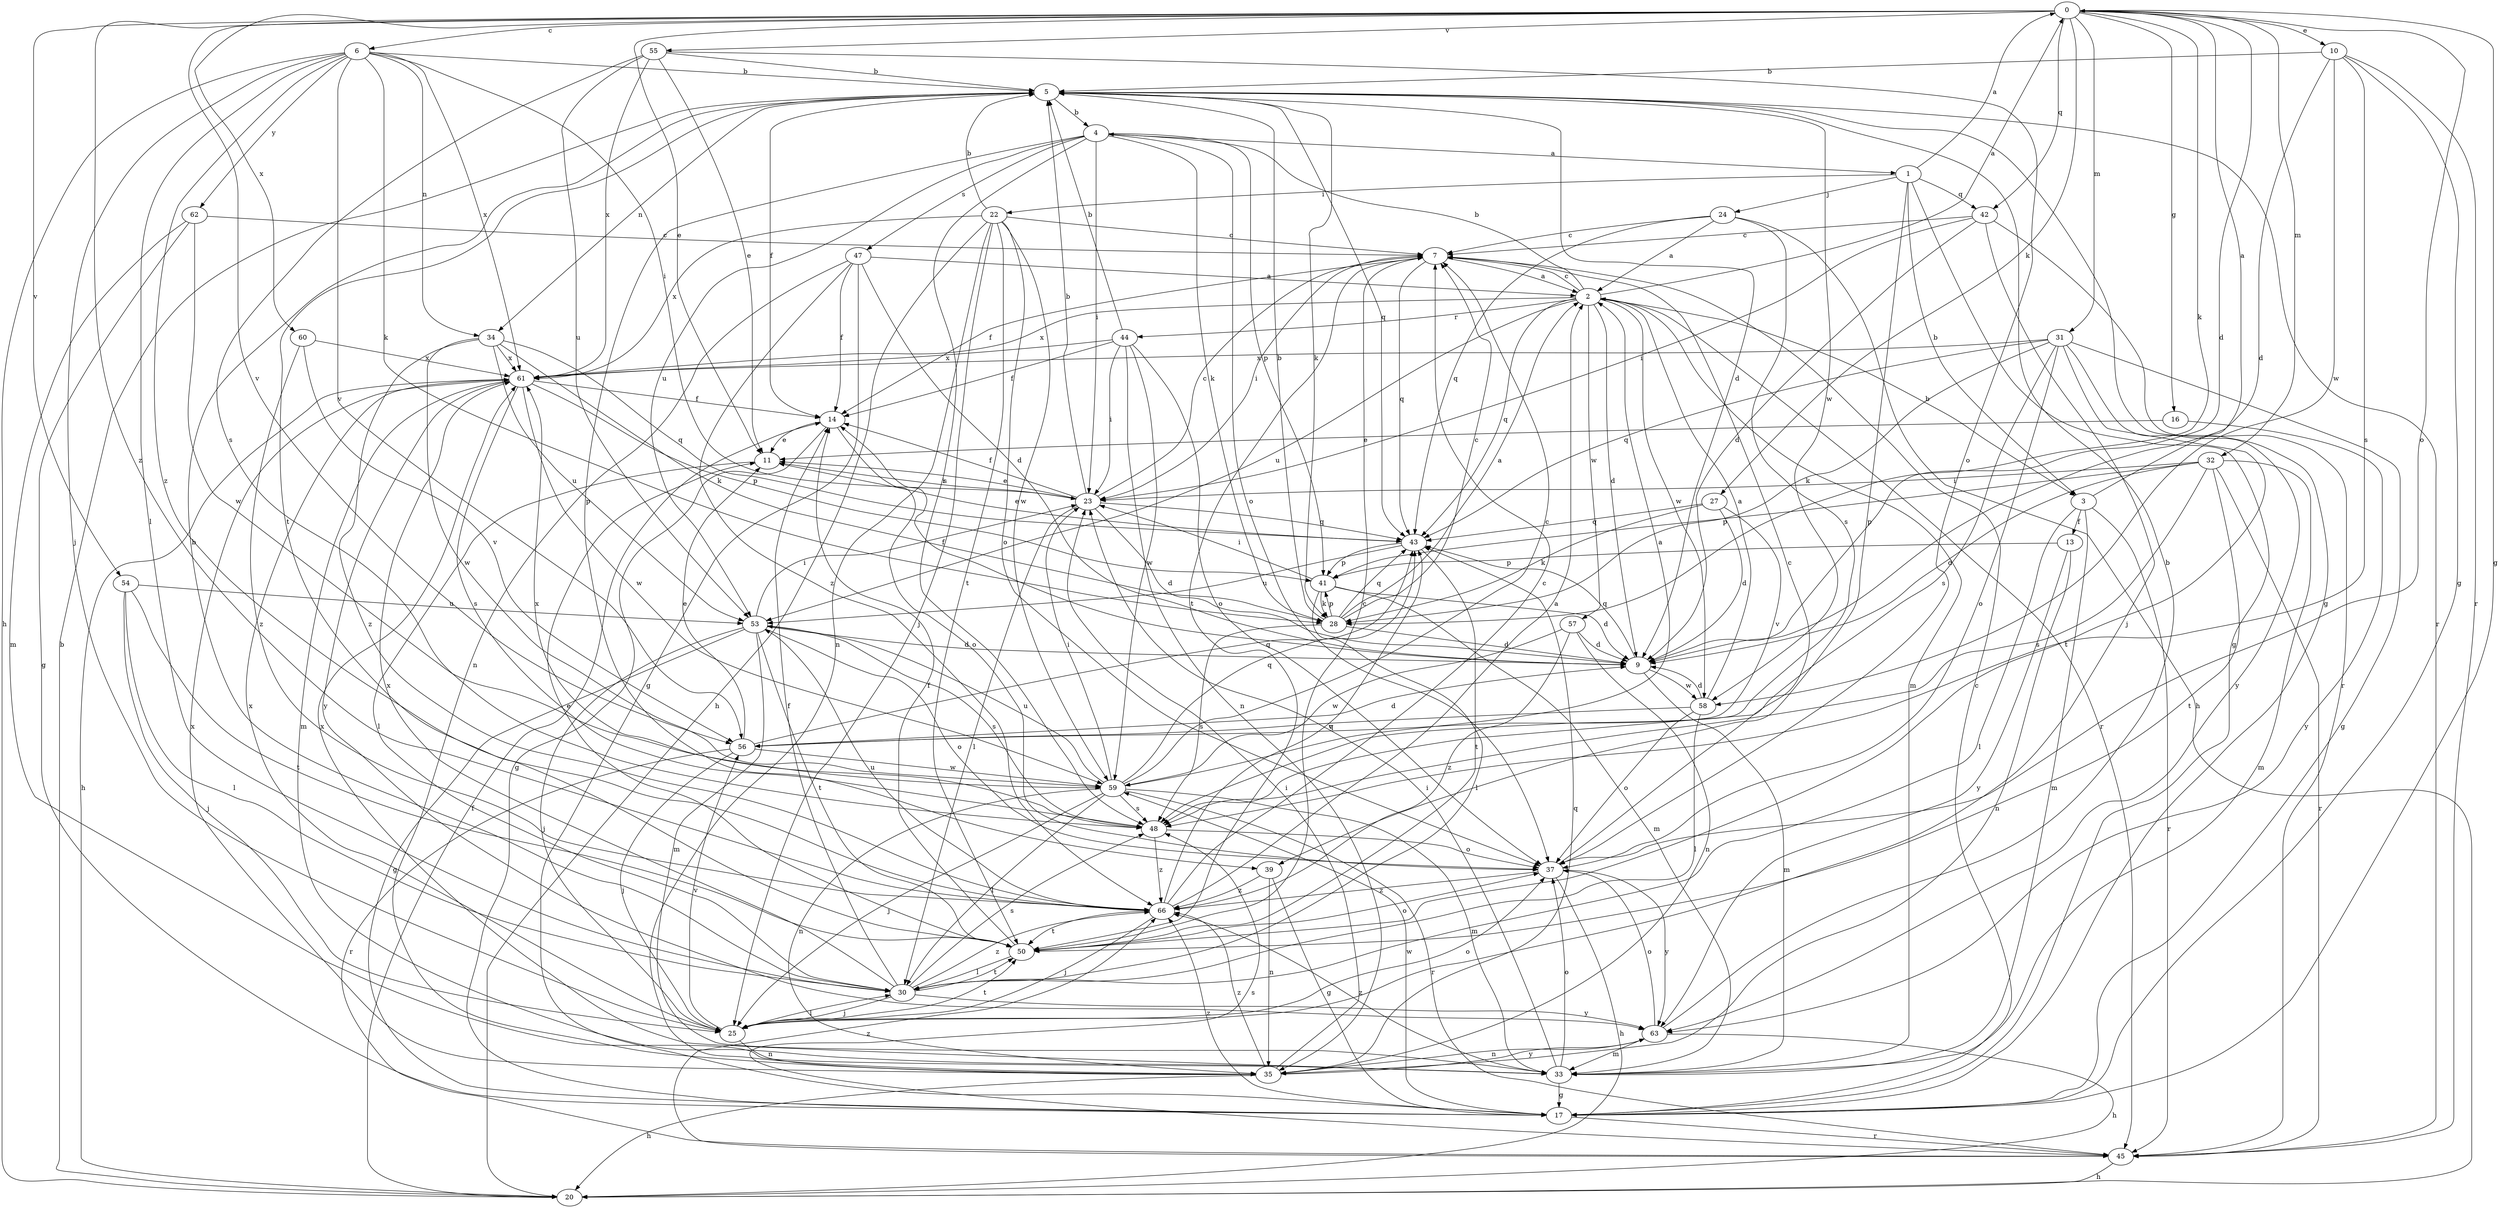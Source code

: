 strict digraph  {
0;
1;
2;
3;
4;
5;
6;
7;
9;
10;
11;
13;
14;
16;
17;
20;
22;
23;
24;
25;
27;
28;
30;
31;
32;
33;
34;
35;
37;
39;
41;
42;
43;
44;
45;
47;
48;
50;
53;
54;
55;
56;
57;
58;
59;
60;
61;
62;
63;
66;
0 -> 6  [label=c];
0 -> 9  [label=d];
0 -> 10  [label=e];
0 -> 11  [label=e];
0 -> 16  [label=g];
0 -> 17  [label=g];
0 -> 27  [label=k];
0 -> 28  [label=k];
0 -> 31  [label=m];
0 -> 32  [label=m];
0 -> 37  [label=o];
0 -> 42  [label=q];
0 -> 54  [label=v];
0 -> 55  [label=v];
0 -> 56  [label=v];
0 -> 60  [label=x];
0 -> 66  [label=z];
1 -> 0  [label=a];
1 -> 3  [label=b];
1 -> 17  [label=g];
1 -> 22  [label=i];
1 -> 24  [label=j];
1 -> 39  [label=p];
1 -> 42  [label=q];
2 -> 0  [label=a];
2 -> 3  [label=b];
2 -> 4  [label=b];
2 -> 7  [label=c];
2 -> 9  [label=d];
2 -> 33  [label=m];
2 -> 43  [label=q];
2 -> 44  [label=r];
2 -> 45  [label=r];
2 -> 53  [label=u];
2 -> 57  [label=w];
2 -> 58  [label=w];
2 -> 61  [label=x];
3 -> 0  [label=a];
3 -> 13  [label=f];
3 -> 30  [label=l];
3 -> 33  [label=m];
3 -> 45  [label=r];
4 -> 1  [label=a];
4 -> 23  [label=i];
4 -> 28  [label=k];
4 -> 37  [label=o];
4 -> 39  [label=p];
4 -> 41  [label=p];
4 -> 47  [label=s];
4 -> 48  [label=s];
4 -> 53  [label=u];
5 -> 4  [label=b];
5 -> 9  [label=d];
5 -> 14  [label=f];
5 -> 17  [label=g];
5 -> 28  [label=k];
5 -> 34  [label=n];
5 -> 43  [label=q];
5 -> 45  [label=r];
5 -> 50  [label=t];
5 -> 58  [label=w];
6 -> 5  [label=b];
6 -> 20  [label=h];
6 -> 23  [label=i];
6 -> 25  [label=j];
6 -> 28  [label=k];
6 -> 30  [label=l];
6 -> 34  [label=n];
6 -> 56  [label=v];
6 -> 61  [label=x];
6 -> 62  [label=y];
6 -> 66  [label=z];
7 -> 2  [label=a];
7 -> 14  [label=f];
7 -> 23  [label=i];
7 -> 43  [label=q];
7 -> 50  [label=t];
9 -> 14  [label=f];
9 -> 33  [label=m];
9 -> 43  [label=q];
9 -> 58  [label=w];
10 -> 5  [label=b];
10 -> 9  [label=d];
10 -> 17  [label=g];
10 -> 45  [label=r];
10 -> 48  [label=s];
10 -> 58  [label=w];
11 -> 23  [label=i];
11 -> 30  [label=l];
13 -> 35  [label=n];
13 -> 41  [label=p];
13 -> 63  [label=y];
14 -> 11  [label=e];
14 -> 17  [label=g];
14 -> 37  [label=o];
16 -> 11  [label=e];
16 -> 63  [label=y];
17 -> 7  [label=c];
17 -> 45  [label=r];
17 -> 59  [label=w];
17 -> 66  [label=z];
20 -> 5  [label=b];
20 -> 14  [label=f];
22 -> 5  [label=b];
22 -> 7  [label=c];
22 -> 20  [label=h];
22 -> 25  [label=j];
22 -> 35  [label=n];
22 -> 37  [label=o];
22 -> 50  [label=t];
22 -> 59  [label=w];
22 -> 61  [label=x];
23 -> 5  [label=b];
23 -> 7  [label=c];
23 -> 9  [label=d];
23 -> 11  [label=e];
23 -> 14  [label=f];
23 -> 30  [label=l];
23 -> 43  [label=q];
24 -> 2  [label=a];
24 -> 7  [label=c];
24 -> 20  [label=h];
24 -> 43  [label=q];
24 -> 48  [label=s];
25 -> 30  [label=l];
25 -> 35  [label=n];
25 -> 37  [label=o];
25 -> 50  [label=t];
25 -> 56  [label=v];
25 -> 61  [label=x];
27 -> 9  [label=d];
27 -> 28  [label=k];
27 -> 43  [label=q];
27 -> 56  [label=v];
28 -> 2  [label=a];
28 -> 5  [label=b];
28 -> 7  [label=c];
28 -> 9  [label=d];
28 -> 41  [label=p];
28 -> 43  [label=q];
28 -> 48  [label=s];
30 -> 5  [label=b];
30 -> 14  [label=f];
30 -> 25  [label=j];
30 -> 48  [label=s];
30 -> 50  [label=t];
30 -> 61  [label=x];
30 -> 63  [label=y];
30 -> 66  [label=z];
31 -> 17  [label=g];
31 -> 28  [label=k];
31 -> 37  [label=o];
31 -> 43  [label=q];
31 -> 48  [label=s];
31 -> 50  [label=t];
31 -> 61  [label=x];
31 -> 63  [label=y];
32 -> 9  [label=d];
32 -> 23  [label=i];
32 -> 33  [label=m];
32 -> 41  [label=p];
32 -> 45  [label=r];
32 -> 48  [label=s];
32 -> 50  [label=t];
33 -> 17  [label=g];
33 -> 23  [label=i];
33 -> 37  [label=o];
33 -> 61  [label=x];
33 -> 66  [label=z];
34 -> 28  [label=k];
34 -> 43  [label=q];
34 -> 53  [label=u];
34 -> 59  [label=w];
34 -> 61  [label=x];
34 -> 66  [label=z];
35 -> 20  [label=h];
35 -> 23  [label=i];
35 -> 43  [label=q];
35 -> 61  [label=x];
35 -> 63  [label=y];
35 -> 66  [label=z];
37 -> 7  [label=c];
37 -> 20  [label=h];
37 -> 63  [label=y];
37 -> 66  [label=z];
39 -> 17  [label=g];
39 -> 35  [label=n];
39 -> 66  [label=z];
41 -> 9  [label=d];
41 -> 23  [label=i];
41 -> 28  [label=k];
41 -> 30  [label=l];
41 -> 33  [label=m];
42 -> 7  [label=c];
42 -> 9  [label=d];
42 -> 23  [label=i];
42 -> 25  [label=j];
42 -> 45  [label=r];
43 -> 11  [label=e];
43 -> 41  [label=p];
43 -> 50  [label=t];
43 -> 53  [label=u];
44 -> 5  [label=b];
44 -> 14  [label=f];
44 -> 23  [label=i];
44 -> 35  [label=n];
44 -> 37  [label=o];
44 -> 59  [label=w];
44 -> 61  [label=x];
45 -> 20  [label=h];
45 -> 48  [label=s];
45 -> 66  [label=z];
47 -> 2  [label=a];
47 -> 9  [label=d];
47 -> 14  [label=f];
47 -> 17  [label=g];
47 -> 35  [label=n];
47 -> 66  [label=z];
48 -> 37  [label=o];
48 -> 61  [label=x];
48 -> 66  [label=z];
50 -> 7  [label=c];
50 -> 11  [label=e];
50 -> 14  [label=f];
50 -> 30  [label=l];
50 -> 37  [label=o];
53 -> 9  [label=d];
53 -> 17  [label=g];
53 -> 23  [label=i];
53 -> 25  [label=j];
53 -> 33  [label=m];
53 -> 37  [label=o];
53 -> 48  [label=s];
53 -> 50  [label=t];
54 -> 25  [label=j];
54 -> 30  [label=l];
54 -> 50  [label=t];
54 -> 53  [label=u];
55 -> 5  [label=b];
55 -> 11  [label=e];
55 -> 37  [label=o];
55 -> 48  [label=s];
55 -> 53  [label=u];
55 -> 61  [label=x];
56 -> 9  [label=d];
56 -> 11  [label=e];
56 -> 25  [label=j];
56 -> 43  [label=q];
56 -> 45  [label=r];
56 -> 59  [label=w];
57 -> 9  [label=d];
57 -> 35  [label=n];
57 -> 59  [label=w];
57 -> 66  [label=z];
58 -> 2  [label=a];
58 -> 9  [label=d];
58 -> 30  [label=l];
58 -> 37  [label=o];
58 -> 56  [label=v];
59 -> 2  [label=a];
59 -> 7  [label=c];
59 -> 23  [label=i];
59 -> 25  [label=j];
59 -> 30  [label=l];
59 -> 33  [label=m];
59 -> 35  [label=n];
59 -> 43  [label=q];
59 -> 45  [label=r];
59 -> 48  [label=s];
59 -> 53  [label=u];
60 -> 56  [label=v];
60 -> 61  [label=x];
60 -> 66  [label=z];
61 -> 14  [label=f];
61 -> 20  [label=h];
61 -> 33  [label=m];
61 -> 41  [label=p];
61 -> 48  [label=s];
61 -> 59  [label=w];
61 -> 63  [label=y];
62 -> 7  [label=c];
62 -> 17  [label=g];
62 -> 33  [label=m];
62 -> 59  [label=w];
63 -> 5  [label=b];
63 -> 20  [label=h];
63 -> 33  [label=m];
63 -> 35  [label=n];
63 -> 37  [label=o];
66 -> 2  [label=a];
66 -> 7  [label=c];
66 -> 25  [label=j];
66 -> 43  [label=q];
66 -> 50  [label=t];
66 -> 53  [label=u];
}
